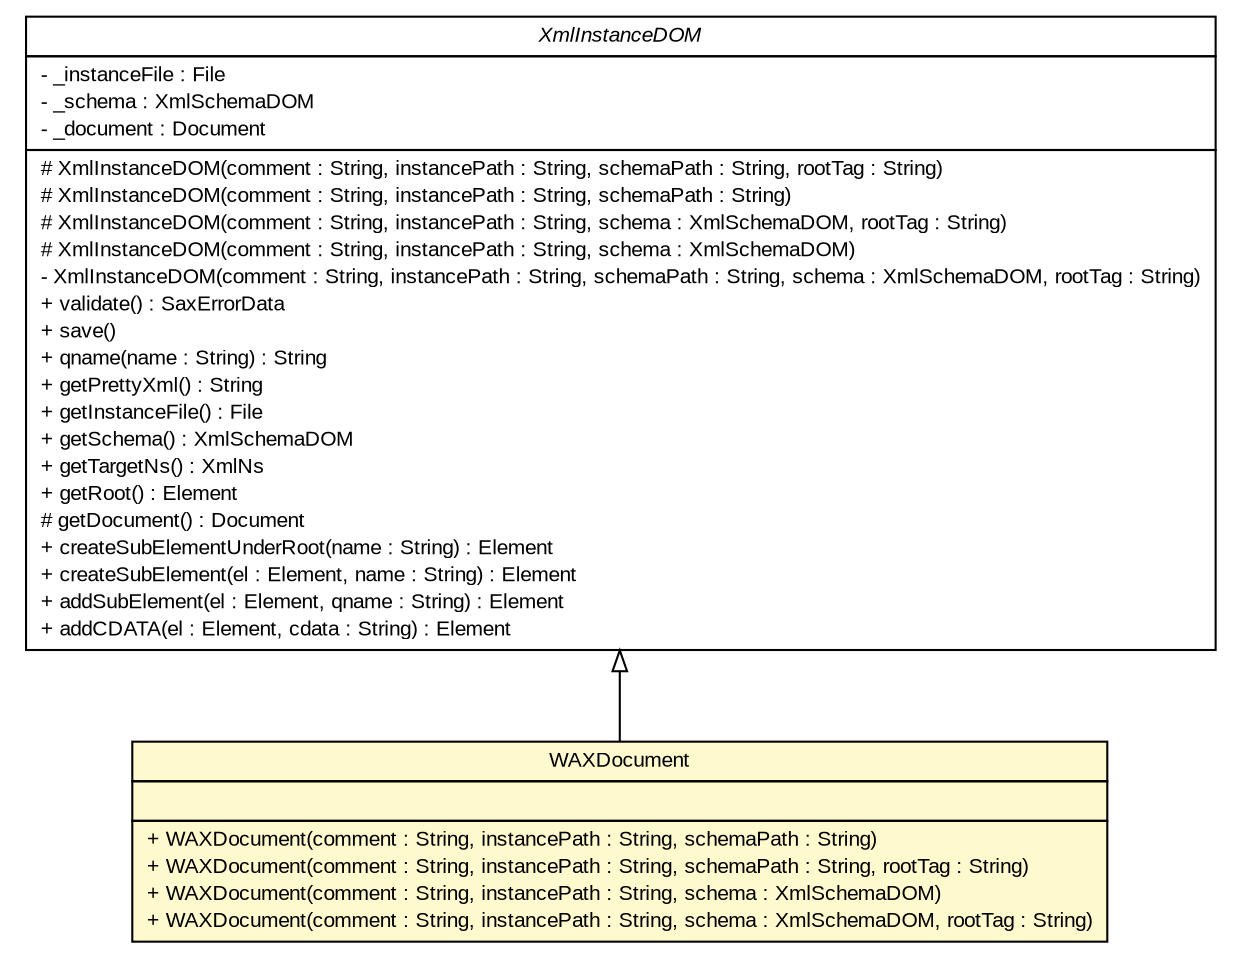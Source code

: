 #!/usr/local/bin/dot
#
# Class diagram 
# Generated by UMLGraph version R5_6_6-6-g3bdff0 (http://www.umlgraph.org/)
#

digraph G {
	edge [fontname="arial",fontsize=10,labelfontname="arial",labelfontsize=10];
	node [fontname="arial",fontsize=10,shape=plaintext];
	nodesep=0.25;
	ranksep=0.5;
	// org.tanjakostic.jcleancim.docgen.writer.xml.WAXDocument
	c206304 [label=<<table title="org.tanjakostic.jcleancim.docgen.writer.xml.WAXDocument" border="0" cellborder="1" cellspacing="0" cellpadding="2" port="p" bgcolor="lemonChiffon" href="./WAXDocument.html">
		<tr><td><table border="0" cellspacing="0" cellpadding="1">
<tr><td align="center" balign="center"> WAXDocument </td></tr>
		</table></td></tr>
		<tr><td><table border="0" cellspacing="0" cellpadding="1">
<tr><td align="left" balign="left">  </td></tr>
		</table></td></tr>
		<tr><td><table border="0" cellspacing="0" cellpadding="1">
<tr><td align="left" balign="left"> + WAXDocument(comment : String, instancePath : String, schemaPath : String) </td></tr>
<tr><td align="left" balign="left"> + WAXDocument(comment : String, instancePath : String, schemaPath : String, rootTag : String) </td></tr>
<tr><td align="left" balign="left"> + WAXDocument(comment : String, instancePath : String, schema : XmlSchemaDOM) </td></tr>
<tr><td align="left" balign="left"> + WAXDocument(comment : String, instancePath : String, schema : XmlSchemaDOM, rootTag : String) </td></tr>
		</table></td></tr>
		</table>>, URL="./WAXDocument.html", fontname="arial", fontcolor="black", fontsize=10.0];
	// org.tanjakostic.jcleancim.xml.XmlInstanceDOM
	c206582 [label=<<table title="org.tanjakostic.jcleancim.xml.XmlInstanceDOM" border="0" cellborder="1" cellspacing="0" cellpadding="2" port="p" href="../../../xml/XmlInstanceDOM.html">
		<tr><td><table border="0" cellspacing="0" cellpadding="1">
<tr><td align="center" balign="center"><font face="Arial Italic"> XmlInstanceDOM </font></td></tr>
		</table></td></tr>
		<tr><td><table border="0" cellspacing="0" cellpadding="1">
<tr><td align="left" balign="left"> - _instanceFile : File </td></tr>
<tr><td align="left" balign="left"> - _schema : XmlSchemaDOM </td></tr>
<tr><td align="left" balign="left"> - _document : Document </td></tr>
		</table></td></tr>
		<tr><td><table border="0" cellspacing="0" cellpadding="1">
<tr><td align="left" balign="left"> # XmlInstanceDOM(comment : String, instancePath : String, schemaPath : String, rootTag : String) </td></tr>
<tr><td align="left" balign="left"> # XmlInstanceDOM(comment : String, instancePath : String, schemaPath : String) </td></tr>
<tr><td align="left" balign="left"> # XmlInstanceDOM(comment : String, instancePath : String, schema : XmlSchemaDOM, rootTag : String) </td></tr>
<tr><td align="left" balign="left"> # XmlInstanceDOM(comment : String, instancePath : String, schema : XmlSchemaDOM) </td></tr>
<tr><td align="left" balign="left"> - XmlInstanceDOM(comment : String, instancePath : String, schemaPath : String, schema : XmlSchemaDOM, rootTag : String) </td></tr>
<tr><td align="left" balign="left"> + validate() : SaxErrorData </td></tr>
<tr><td align="left" balign="left"> + save() </td></tr>
<tr><td align="left" balign="left"> + qname(name : String) : String </td></tr>
<tr><td align="left" balign="left"> + getPrettyXml() : String </td></tr>
<tr><td align="left" balign="left"> + getInstanceFile() : File </td></tr>
<tr><td align="left" balign="left"> + getSchema() : XmlSchemaDOM </td></tr>
<tr><td align="left" balign="left"> + getTargetNs() : XmlNs </td></tr>
<tr><td align="left" balign="left"> + getRoot() : Element </td></tr>
<tr><td align="left" balign="left"> # getDocument() : Document </td></tr>
<tr><td align="left" balign="left"> + createSubElementUnderRoot(name : String) : Element </td></tr>
<tr><td align="left" balign="left"> + createSubElement(el : Element, name : String) : Element </td></tr>
<tr><td align="left" balign="left"> + addSubElement(el : Element, qname : String) : Element </td></tr>
<tr><td align="left" balign="left"> + addCDATA(el : Element, cdata : String) : Element </td></tr>
		</table></td></tr>
		</table>>, URL="../../../xml/XmlInstanceDOM.html", fontname="arial", fontcolor="black", fontsize=10.0];
	//org.tanjakostic.jcleancim.docgen.writer.xml.WAXDocument extends org.tanjakostic.jcleancim.xml.XmlInstanceDOM
	c206582:p -> c206304:p [dir=back,arrowtail=empty];
}

